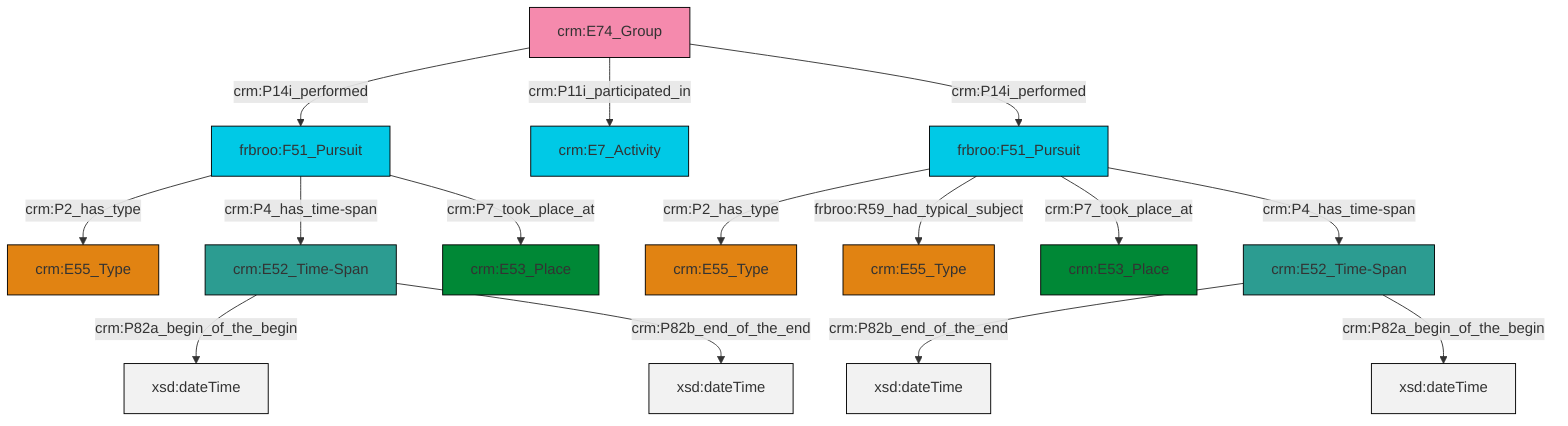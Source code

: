 graph TD
classDef Literal fill:#f2f2f2,stroke:#000000;
classDef CRM_Entity fill:#FFFFFF,stroke:#000000;
classDef Temporal_Entity fill:#00C9E6, stroke:#000000;
classDef Type fill:#E18312, stroke:#000000;
classDef Time-Span fill:#2C9C91, stroke:#000000;
classDef Appellation fill:#FFEB7F, stroke:#000000;
classDef Place fill:#008836, stroke:#000000;
classDef Persistent_Item fill:#B266B2, stroke:#000000;
classDef Conceptual_Object fill:#FFD700, stroke:#000000;
classDef Physical_Thing fill:#D2B48C, stroke:#000000;
classDef Actor fill:#f58aad, stroke:#000000;
classDef PC_Classes fill:#4ce600, stroke:#000000;
classDef Multi fill:#cccccc,stroke:#000000;

0["frbroo:F51_Pursuit"]:::Temporal_Entity -->|crm:P2_has_type| 1["crm:E55_Type"]:::Type
4["crm:E74_Group"]:::Actor -->|crm:P14i_performed| 5["frbroo:F51_Pursuit"]:::Temporal_Entity
6["crm:E52_Time-Span"]:::Time-Span -->|crm:P82a_begin_of_the_begin| 7[xsd:dateTime]:::Literal
0["frbroo:F51_Pursuit"]:::Temporal_Entity -->|frbroo:R59_had_typical_subject| 8["crm:E55_Type"]:::Type
9["crm:E52_Time-Span"]:::Time-Span -->|crm:P82b_end_of_the_end| 10[xsd:dateTime]:::Literal
5["frbroo:F51_Pursuit"]:::Temporal_Entity -->|crm:P2_has_type| 2["crm:E55_Type"]:::Type
9["crm:E52_Time-Span"]:::Time-Span -->|crm:P82a_begin_of_the_begin| 13[xsd:dateTime]:::Literal
6["crm:E52_Time-Span"]:::Time-Span -->|crm:P82b_end_of_the_end| 14[xsd:dateTime]:::Literal
0["frbroo:F51_Pursuit"]:::Temporal_Entity -->|crm:P7_took_place_at| 15["crm:E53_Place"]:::Place
5["frbroo:F51_Pursuit"]:::Temporal_Entity -->|crm:P4_has_time-span| 6["crm:E52_Time-Span"]:::Time-Span
5["frbroo:F51_Pursuit"]:::Temporal_Entity -->|crm:P7_took_place_at| 18["crm:E53_Place"]:::Place
0["frbroo:F51_Pursuit"]:::Temporal_Entity -->|crm:P4_has_time-span| 9["crm:E52_Time-Span"]:::Time-Span
4["crm:E74_Group"]:::Actor -->|crm:P11i_participated_in| 22["crm:E7_Activity"]:::Temporal_Entity
4["crm:E74_Group"]:::Actor -->|crm:P14i_performed| 0["frbroo:F51_Pursuit"]:::Temporal_Entity